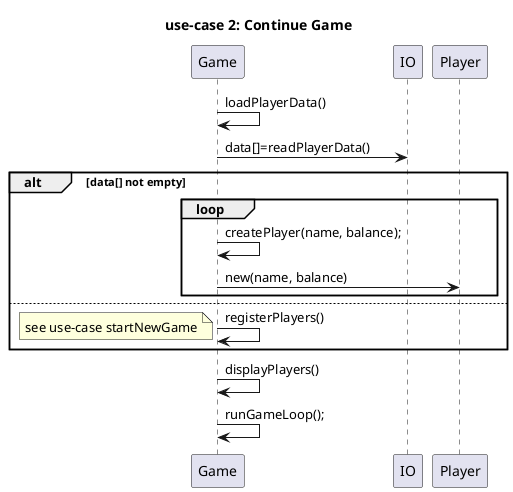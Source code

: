 @startuml
'https://plantuml.com/sequence-diagram
title use-case 2: Continue Game


Game -> Game: loadPlayerData()
Game -> IO: data[]=readPlayerData()
alt data[] not empty
loop
Game -> Game: createPlayer(name, balance);
Game -> Player: new(name, balance)
end

else
Game -> Game: registerPlayers()
note left
see use-case startNewGame
end note
end
Game -> Game: displayPlayers()
Game -> Game: runGameLoop();



@enduml

